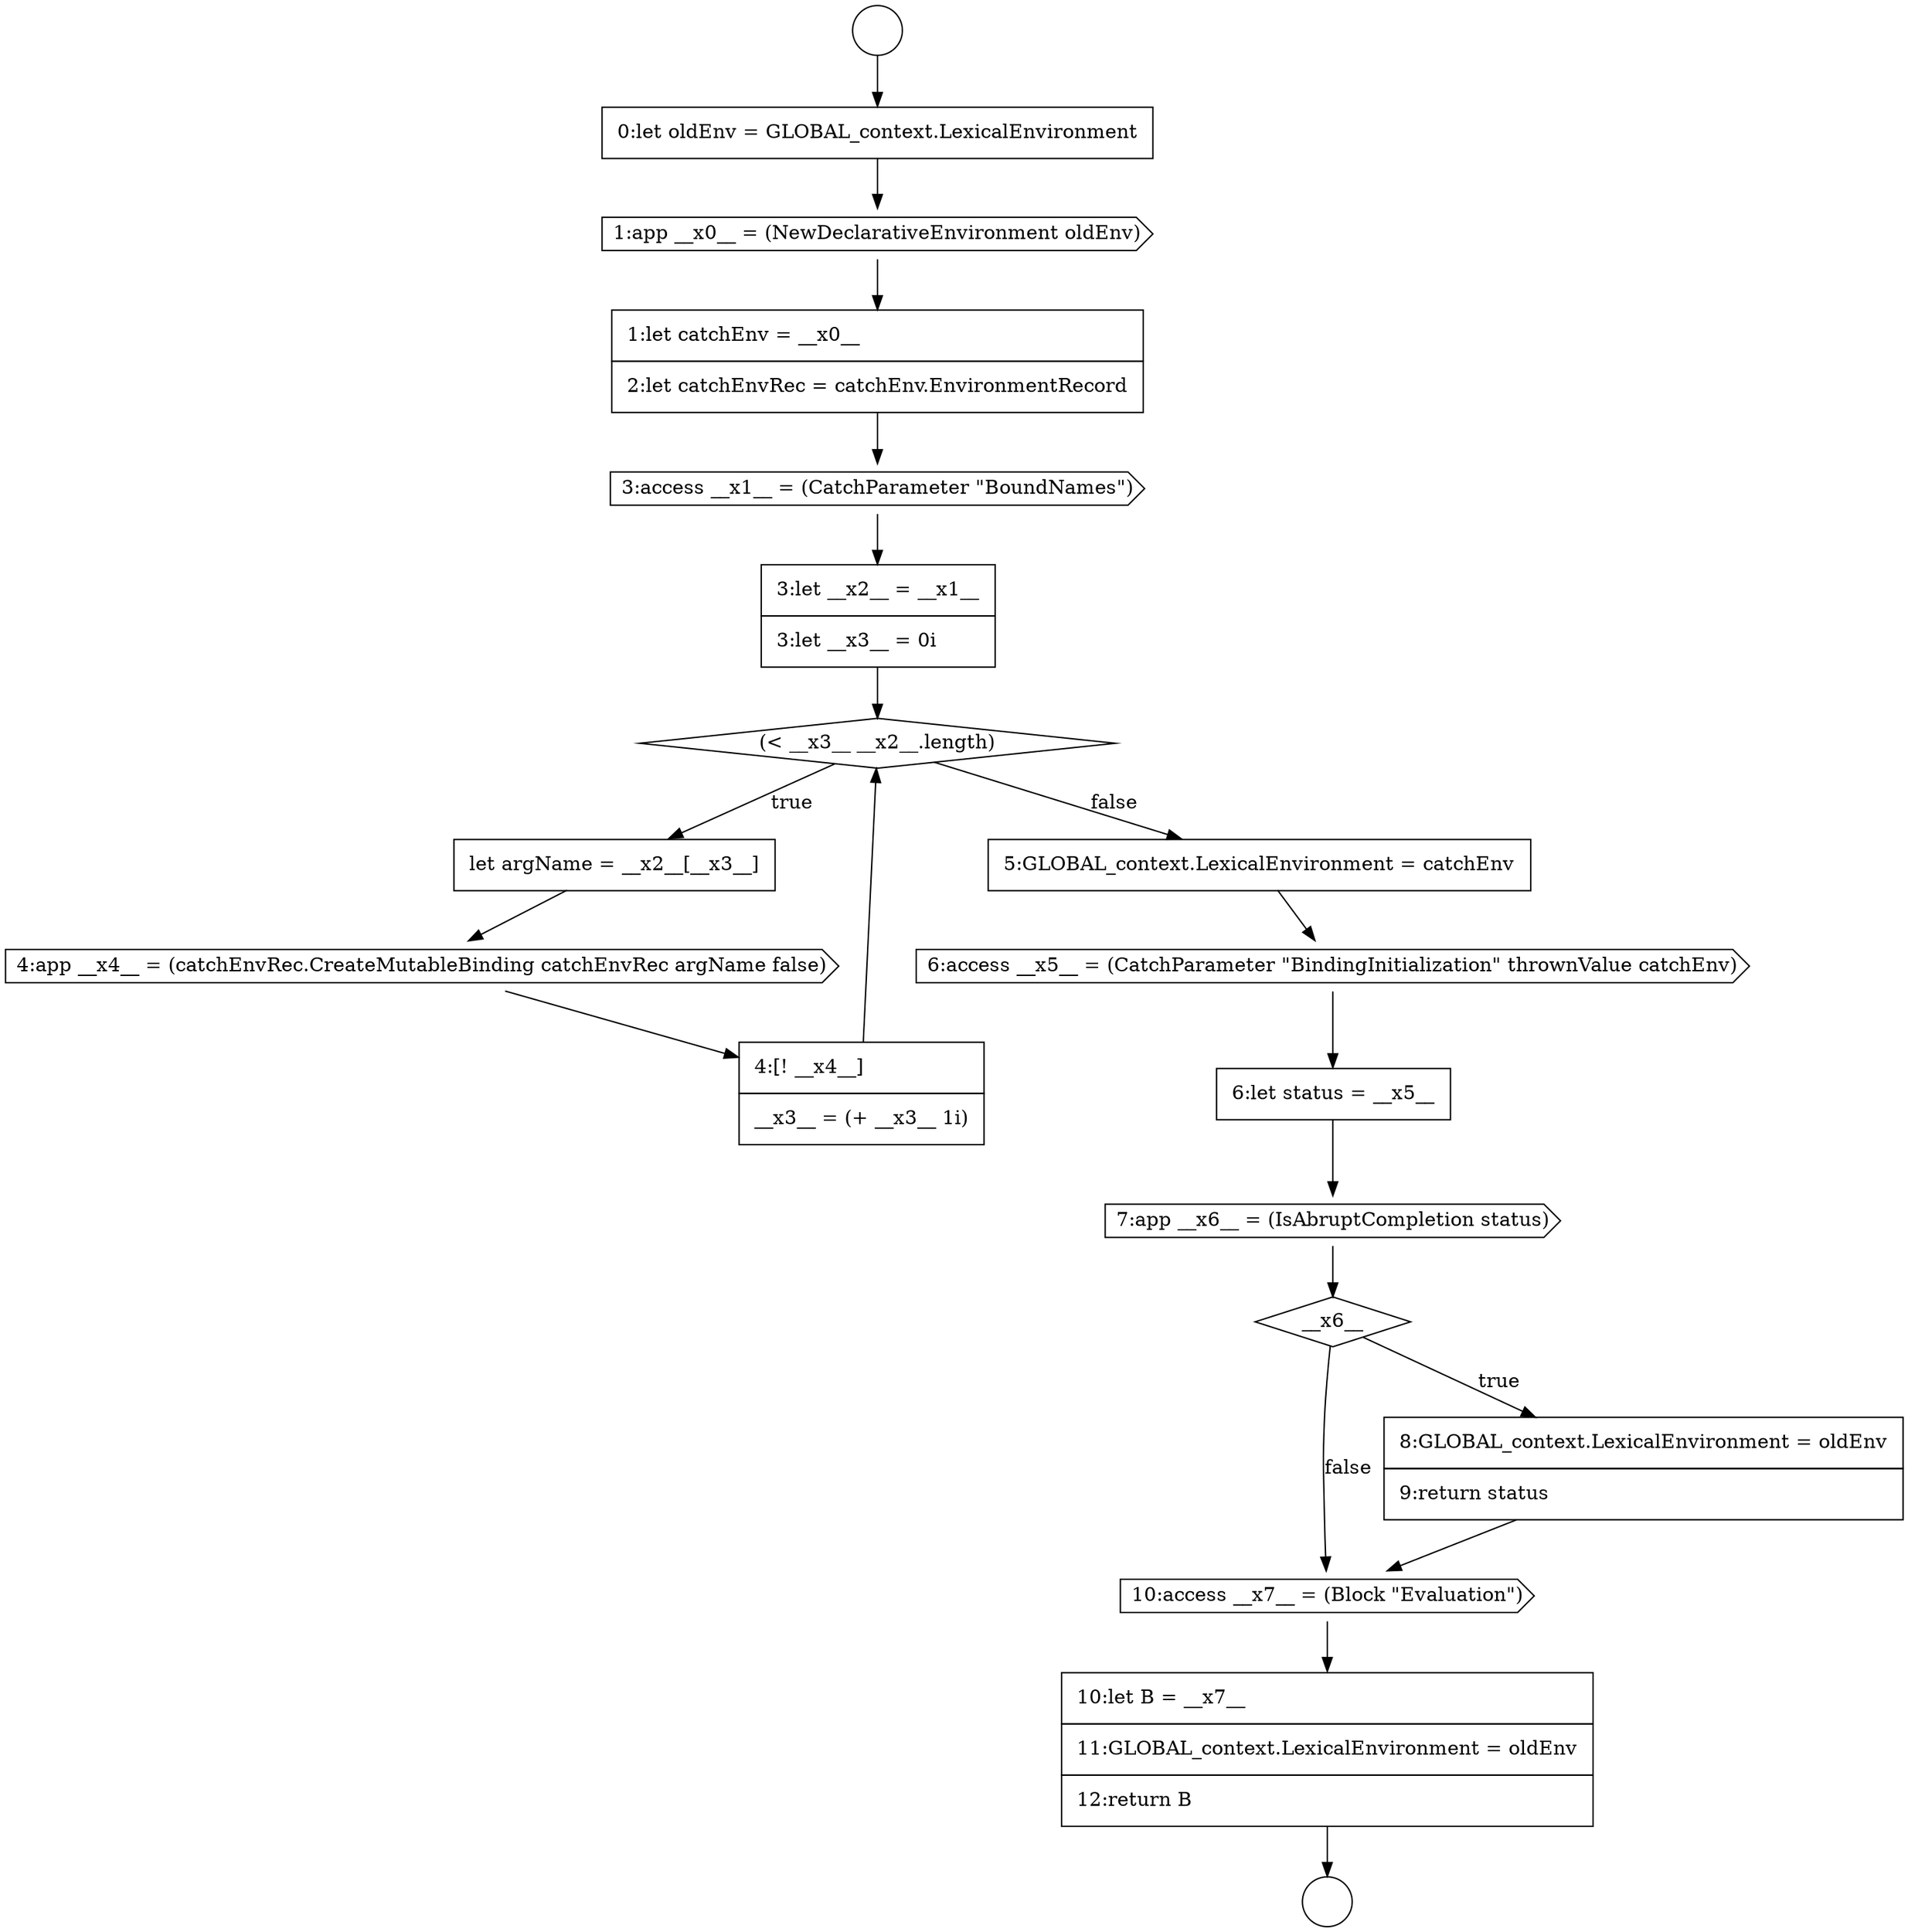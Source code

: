digraph {
  node7628 [shape=cds, label=<<font color="black">10:access __x7__ = (Block &quot;Evaluation&quot;)</font>> color="black" fillcolor="white" style=filled]
  node7620 [shape=cds, label=<<font color="black">4:app __x4__ = (catchEnvRec.CreateMutableBinding catchEnvRec argName false)</font>> color="black" fillcolor="white" style=filled]
  node7613 [shape=none, margin=0, label=<<font color="black">
    <table border="0" cellborder="1" cellspacing="0" cellpadding="10">
      <tr><td align="left">0:let oldEnv = GLOBAL_context.LexicalEnvironment</td></tr>
    </table>
  </font>> color="black" fillcolor="white" style=filled]
  node7625 [shape=cds, label=<<font color="black">7:app __x6__ = (IsAbruptCompletion status)</font>> color="black" fillcolor="white" style=filled]
  node7623 [shape=cds, label=<<font color="black">6:access __x5__ = (CatchParameter &quot;BindingInitialization&quot; thrownValue catchEnv)</font>> color="black" fillcolor="white" style=filled]
  node7629 [shape=none, margin=0, label=<<font color="black">
    <table border="0" cellborder="1" cellspacing="0" cellpadding="10">
      <tr><td align="left">10:let B = __x7__</td></tr>
      <tr><td align="left">11:GLOBAL_context.LexicalEnvironment = oldEnv</td></tr>
      <tr><td align="left">12:return B</td></tr>
    </table>
  </font>> color="black" fillcolor="white" style=filled]
  node7626 [shape=diamond, label=<<font color="black">__x6__</font>> color="black" fillcolor="white" style=filled]
  node7627 [shape=none, margin=0, label=<<font color="black">
    <table border="0" cellborder="1" cellspacing="0" cellpadding="10">
      <tr><td align="left">8:GLOBAL_context.LexicalEnvironment = oldEnv</td></tr>
      <tr><td align="left">9:return status</td></tr>
    </table>
  </font>> color="black" fillcolor="white" style=filled]
  node7619 [shape=none, margin=0, label=<<font color="black">
    <table border="0" cellborder="1" cellspacing="0" cellpadding="10">
      <tr><td align="left">let argName = __x2__[__x3__]</td></tr>
    </table>
  </font>> color="black" fillcolor="white" style=filled]
  node7614 [shape=cds, label=<<font color="black">1:app __x0__ = (NewDeclarativeEnvironment oldEnv)</font>> color="black" fillcolor="white" style=filled]
  node7624 [shape=none, margin=0, label=<<font color="black">
    <table border="0" cellborder="1" cellspacing="0" cellpadding="10">
      <tr><td align="left">6:let status = __x5__</td></tr>
    </table>
  </font>> color="black" fillcolor="white" style=filled]
  node7611 [shape=circle label=" " color="black" fillcolor="white" style=filled]
  node7622 [shape=none, margin=0, label=<<font color="black">
    <table border="0" cellborder="1" cellspacing="0" cellpadding="10">
      <tr><td align="left">5:GLOBAL_context.LexicalEnvironment = catchEnv</td></tr>
    </table>
  </font>> color="black" fillcolor="white" style=filled]
  node7615 [shape=none, margin=0, label=<<font color="black">
    <table border="0" cellborder="1" cellspacing="0" cellpadding="10">
      <tr><td align="left">1:let catchEnv = __x0__</td></tr>
      <tr><td align="left">2:let catchEnvRec = catchEnv.EnvironmentRecord</td></tr>
    </table>
  </font>> color="black" fillcolor="white" style=filled]
  node7618 [shape=diamond, label=<<font color="black">(&lt; __x3__ __x2__.length)</font>> color="black" fillcolor="white" style=filled]
  node7621 [shape=none, margin=0, label=<<font color="black">
    <table border="0" cellborder="1" cellspacing="0" cellpadding="10">
      <tr><td align="left">4:[! __x4__]</td></tr>
      <tr><td align="left">__x3__ = (+ __x3__ 1i)</td></tr>
    </table>
  </font>> color="black" fillcolor="white" style=filled]
  node7612 [shape=circle label=" " color="black" fillcolor="white" style=filled]
  node7616 [shape=cds, label=<<font color="black">3:access __x1__ = (CatchParameter &quot;BoundNames&quot;)</font>> color="black" fillcolor="white" style=filled]
  node7617 [shape=none, margin=0, label=<<font color="black">
    <table border="0" cellborder="1" cellspacing="0" cellpadding="10">
      <tr><td align="left">3:let __x2__ = __x1__</td></tr>
      <tr><td align="left">3:let __x3__ = 0i</td></tr>
    </table>
  </font>> color="black" fillcolor="white" style=filled]
  node7625 -> node7626 [ color="black"]
  node7623 -> node7624 [ color="black"]
  node7615 -> node7616 [ color="black"]
  node7622 -> node7623 [ color="black"]
  node7621 -> node7618 [ color="black"]
  node7629 -> node7612 [ color="black"]
  node7628 -> node7629 [ color="black"]
  node7611 -> node7613 [ color="black"]
  node7620 -> node7621 [ color="black"]
  node7619 -> node7620 [ color="black"]
  node7626 -> node7627 [label=<<font color="black">true</font>> color="black"]
  node7626 -> node7628 [label=<<font color="black">false</font>> color="black"]
  node7627 -> node7628 [ color="black"]
  node7624 -> node7625 [ color="black"]
  node7613 -> node7614 [ color="black"]
  node7618 -> node7619 [label=<<font color="black">true</font>> color="black"]
  node7618 -> node7622 [label=<<font color="black">false</font>> color="black"]
  node7617 -> node7618 [ color="black"]
  node7616 -> node7617 [ color="black"]
  node7614 -> node7615 [ color="black"]
}
